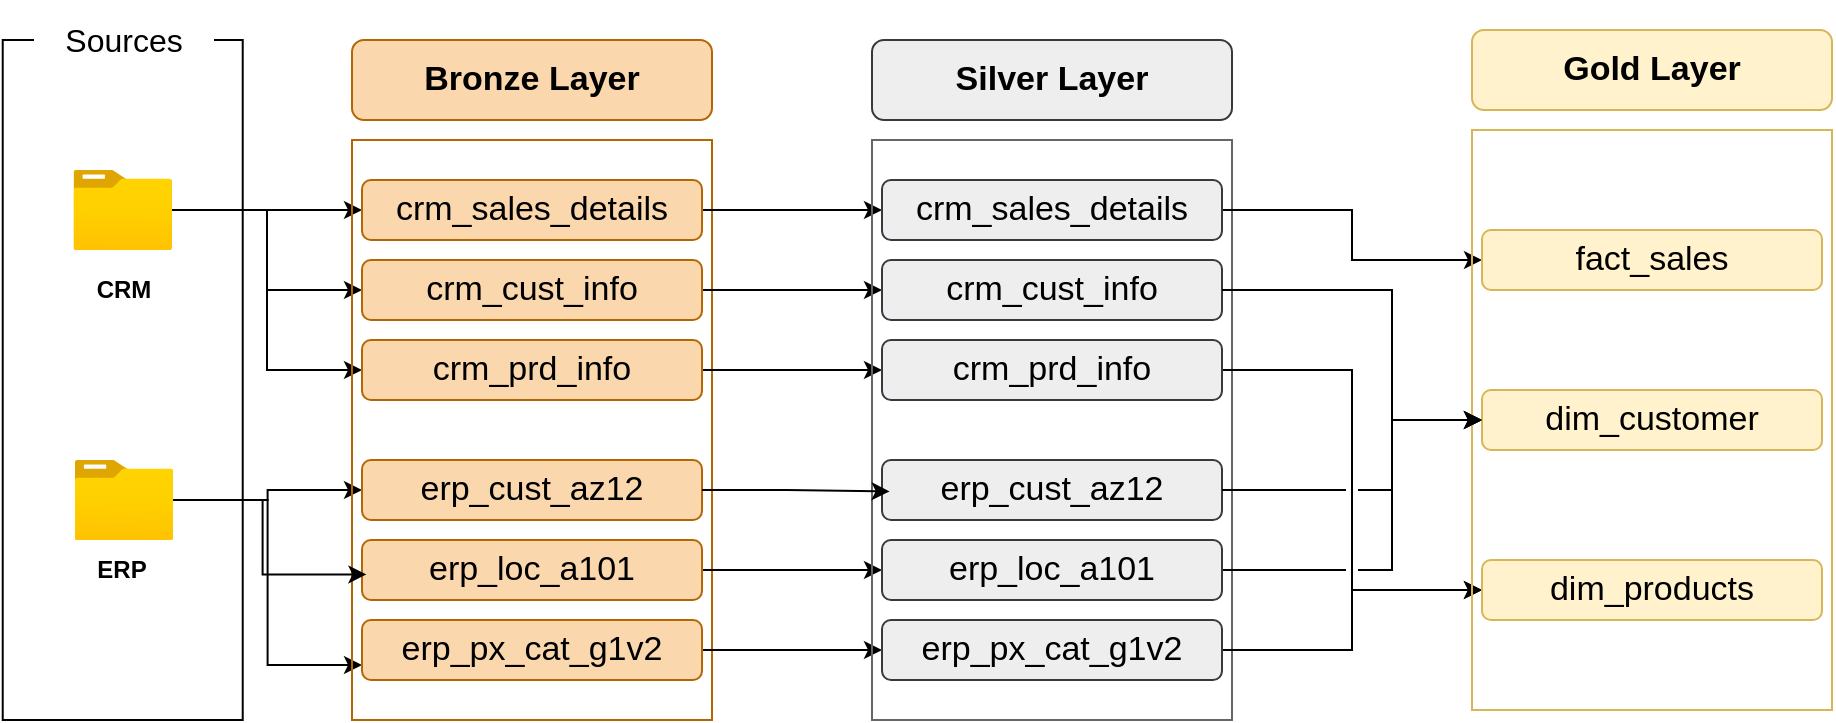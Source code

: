 <mxfile version="27.0.9">
  <diagram name="Page-1" id="H_NYY8ckZuVlUuJCRgEM">
    <mxGraphModel dx="1042" dy="626" grid="1" gridSize="10" guides="1" tooltips="1" connect="1" arrows="1" fold="1" page="1" pageScale="1" pageWidth="850" pageHeight="1100" math="0" shadow="0">
      <root>
        <mxCell id="0" />
        <mxCell id="1" parent="0" />
        <mxCell id="t2YXPCtMV_4GNbSTEb5H-1" value="" style="rounded=0;whiteSpace=wrap;html=1;" vertex="1" parent="1">
          <mxGeometry x="55.36" y="160" width="120" height="340" as="geometry" />
        </mxCell>
        <mxCell id="t2YXPCtMV_4GNbSTEb5H-2" value="&lt;font style=&quot;font-size: 16px;&quot;&gt;Sources&lt;/font&gt;" style="rounded=0;whiteSpace=wrap;html=1;strokeColor=none;" vertex="1" parent="1">
          <mxGeometry x="71" y="140" width="90" height="40" as="geometry" />
        </mxCell>
        <mxCell id="t2YXPCtMV_4GNbSTEb5H-16" style="edgeStyle=orthogonalEdgeStyle;rounded=0;orthogonalLoop=1;jettySize=auto;html=1;exitX=1;exitY=0.5;exitDx=0;exitDy=0;exitPerimeter=0;" edge="1" parent="1" source="t2YXPCtMV_4GNbSTEb5H-3" target="t2YXPCtMV_4GNbSTEb5H-9">
          <mxGeometry relative="1" as="geometry" />
        </mxCell>
        <mxCell id="t2YXPCtMV_4GNbSTEb5H-17" style="edgeStyle=orthogonalEdgeStyle;rounded=0;orthogonalLoop=1;jettySize=auto;html=1;exitX=1;exitY=0.5;exitDx=0;exitDy=0;exitPerimeter=0;entryX=0;entryY=0.5;entryDx=0;entryDy=0;" edge="1" parent="1" source="t2YXPCtMV_4GNbSTEb5H-3" target="t2YXPCtMV_4GNbSTEb5H-10">
          <mxGeometry relative="1" as="geometry" />
        </mxCell>
        <mxCell id="t2YXPCtMV_4GNbSTEb5H-18" style="edgeStyle=orthogonalEdgeStyle;rounded=0;orthogonalLoop=1;jettySize=auto;html=1;exitX=1;exitY=0.5;exitDx=0;exitDy=0;exitPerimeter=0;entryX=0;entryY=0.5;entryDx=0;entryDy=0;" edge="1" parent="1" source="t2YXPCtMV_4GNbSTEb5H-3" target="t2YXPCtMV_4GNbSTEb5H-11">
          <mxGeometry relative="1" as="geometry" />
        </mxCell>
        <mxCell id="t2YXPCtMV_4GNbSTEb5H-3" value="" style="image;aspect=fixed;html=1;align=center;fontSize=12;image=img/lib/azure2/general/Folder_Blank.svg;points=[[0,0,0,0,0],[0,0.25,0,0,0],[0,0.5,0,0,0],[0,0.75,0,0,0],[0,1,0,0,0],[0.25,0,0,0,0],[0.25,1,0,0,0],[0.5,0,0,0,0],[0.5,1,0,0,0],[0.75,0,0,0,0],[0.75,1,0,0,0],[1,0,0,0,0],[1,0.25,0,0,0],[1,0.5,0,0,0],[1,0.75,0,0,0],[1,1,0,0,0]];" vertex="1" parent="1">
          <mxGeometry x="90.72" y="225" width="49.29" height="40" as="geometry" />
        </mxCell>
        <mxCell id="t2YXPCtMV_4GNbSTEb5H-4" value="&lt;b&gt;CRM&lt;/b&gt;" style="text;strokeColor=none;align=center;fillColor=none;html=1;verticalAlign=middle;whiteSpace=wrap;rounded=0;" vertex="1" parent="1">
          <mxGeometry x="86" y="270" width="60" height="30" as="geometry" />
        </mxCell>
        <mxCell id="t2YXPCtMV_4GNbSTEb5H-19" style="edgeStyle=orthogonalEdgeStyle;rounded=0;orthogonalLoop=1;jettySize=auto;html=1;exitX=1;exitY=0.5;exitDx=0;exitDy=0;" edge="1" parent="1" source="t2YXPCtMV_4GNbSTEb5H-5" target="t2YXPCtMV_4GNbSTEb5H-12">
          <mxGeometry relative="1" as="geometry" />
        </mxCell>
        <mxCell id="t2YXPCtMV_4GNbSTEb5H-21" style="edgeStyle=orthogonalEdgeStyle;rounded=0;orthogonalLoop=1;jettySize=auto;html=1;exitX=1;exitY=0.5;exitDx=0;exitDy=0;entryX=0;entryY=0.75;entryDx=0;entryDy=0;" edge="1" parent="1" source="t2YXPCtMV_4GNbSTEb5H-5" target="t2YXPCtMV_4GNbSTEb5H-14">
          <mxGeometry relative="1" as="geometry" />
        </mxCell>
        <mxCell id="t2YXPCtMV_4GNbSTEb5H-5" value="" style="image;aspect=fixed;html=1;align=center;fontSize=12;image=img/lib/azure2/general/Folder_Blank.svg;" vertex="1" parent="1">
          <mxGeometry x="91.35" y="370" width="49.29" height="40" as="geometry" />
        </mxCell>
        <mxCell id="t2YXPCtMV_4GNbSTEb5H-6" value="&lt;b&gt;ERP&lt;/b&gt;" style="text;strokeColor=none;align=center;fillColor=none;html=1;verticalAlign=middle;whiteSpace=wrap;rounded=0;" vertex="1" parent="1">
          <mxGeometry x="84.65" y="410" width="60" height="30" as="geometry" />
        </mxCell>
        <mxCell id="t2YXPCtMV_4GNbSTEb5H-7" value="" style="rounded=0;whiteSpace=wrap;html=1;fillColor=none;strokeColor=#b46504;" vertex="1" parent="1">
          <mxGeometry x="230" y="210" width="180" height="290" as="geometry" />
        </mxCell>
        <mxCell id="t2YXPCtMV_4GNbSTEb5H-8" value="&lt;font style=&quot;font-size: 17px; color: rgb(0, 0, 0);&quot;&gt;&lt;b&gt;Bronze Layer&lt;/b&gt;&lt;/font&gt;" style="rounded=1;whiteSpace=wrap;html=1;fillColor=#fad7ac;strokeColor=#b46504;" vertex="1" parent="1">
          <mxGeometry x="230" y="160" width="180" height="40" as="geometry" />
        </mxCell>
        <mxCell id="t2YXPCtMV_4GNbSTEb5H-31" style="edgeStyle=orthogonalEdgeStyle;rounded=0;orthogonalLoop=1;jettySize=auto;html=1;exitX=1;exitY=0.5;exitDx=0;exitDy=0;" edge="1" parent="1" source="t2YXPCtMV_4GNbSTEb5H-9" target="t2YXPCtMV_4GNbSTEb5H-25">
          <mxGeometry relative="1" as="geometry" />
        </mxCell>
        <mxCell id="t2YXPCtMV_4GNbSTEb5H-9" value="&lt;font color=&quot;#000000&quot;&gt;&lt;span style=&quot;font-size: 17px;&quot;&gt;crm_sales_details&lt;/span&gt;&lt;/font&gt;" style="rounded=1;whiteSpace=wrap;html=1;fillColor=#fad7ac;strokeColor=#b46504;" vertex="1" parent="1">
          <mxGeometry x="235" y="230" width="170" height="30" as="geometry" />
        </mxCell>
        <mxCell id="t2YXPCtMV_4GNbSTEb5H-32" style="edgeStyle=orthogonalEdgeStyle;rounded=0;orthogonalLoop=1;jettySize=auto;html=1;exitX=1;exitY=0.5;exitDx=0;exitDy=0;entryX=0;entryY=0.5;entryDx=0;entryDy=0;" edge="1" parent="1" source="t2YXPCtMV_4GNbSTEb5H-10" target="t2YXPCtMV_4GNbSTEb5H-26">
          <mxGeometry relative="1" as="geometry" />
        </mxCell>
        <mxCell id="t2YXPCtMV_4GNbSTEb5H-10" value="&lt;font color=&quot;#000000&quot;&gt;&lt;span style=&quot;font-size: 17px;&quot;&gt;crm_cust_info&lt;/span&gt;&lt;/font&gt;" style="rounded=1;whiteSpace=wrap;html=1;fillColor=#fad7ac;strokeColor=#b46504;" vertex="1" parent="1">
          <mxGeometry x="235" y="270" width="170" height="30" as="geometry" />
        </mxCell>
        <mxCell id="t2YXPCtMV_4GNbSTEb5H-33" style="edgeStyle=orthogonalEdgeStyle;rounded=0;orthogonalLoop=1;jettySize=auto;html=1;exitX=1;exitY=0.5;exitDx=0;exitDy=0;entryX=0;entryY=0.5;entryDx=0;entryDy=0;" edge="1" parent="1" source="t2YXPCtMV_4GNbSTEb5H-11" target="t2YXPCtMV_4GNbSTEb5H-27">
          <mxGeometry relative="1" as="geometry" />
        </mxCell>
        <mxCell id="t2YXPCtMV_4GNbSTEb5H-11" value="&lt;font color=&quot;#000000&quot;&gt;&lt;span style=&quot;font-size: 17px;&quot;&gt;crm_prd_info&lt;/span&gt;&lt;/font&gt;" style="rounded=1;whiteSpace=wrap;html=1;fillColor=#fad7ac;strokeColor=#b46504;" vertex="1" parent="1">
          <mxGeometry x="235" y="310" width="170" height="30" as="geometry" />
        </mxCell>
        <mxCell id="t2YXPCtMV_4GNbSTEb5H-12" value="&lt;font color=&quot;#000000&quot;&gt;&lt;span style=&quot;font-size: 17px;&quot;&gt;erp_cust_az12&lt;/span&gt;&lt;/font&gt;" style="rounded=1;whiteSpace=wrap;html=1;fillColor=#fad7ac;strokeColor=#b46504;" vertex="1" parent="1">
          <mxGeometry x="235" y="370" width="170" height="30" as="geometry" />
        </mxCell>
        <mxCell id="t2YXPCtMV_4GNbSTEb5H-35" style="edgeStyle=orthogonalEdgeStyle;rounded=0;orthogonalLoop=1;jettySize=auto;html=1;exitX=1;exitY=0.5;exitDx=0;exitDy=0;entryX=0;entryY=0.5;entryDx=0;entryDy=0;" edge="1" parent="1" source="t2YXPCtMV_4GNbSTEb5H-13" target="t2YXPCtMV_4GNbSTEb5H-29">
          <mxGeometry relative="1" as="geometry" />
        </mxCell>
        <mxCell id="t2YXPCtMV_4GNbSTEb5H-13" value="&lt;font style=&quot;font-size: 17px; color: rgb(0, 0, 0);&quot;&gt;erp_loc_a101&lt;/font&gt;" style="rounded=1;whiteSpace=wrap;html=1;fillColor=#fad7ac;strokeColor=#b46504;" vertex="1" parent="1">
          <mxGeometry x="235" y="410" width="170" height="30" as="geometry" />
        </mxCell>
        <mxCell id="t2YXPCtMV_4GNbSTEb5H-38" style="edgeStyle=orthogonalEdgeStyle;rounded=0;orthogonalLoop=1;jettySize=auto;html=1;exitX=1;exitY=0.5;exitDx=0;exitDy=0;entryX=0;entryY=0.5;entryDx=0;entryDy=0;" edge="1" parent="1" source="t2YXPCtMV_4GNbSTEb5H-14" target="t2YXPCtMV_4GNbSTEb5H-30">
          <mxGeometry relative="1" as="geometry" />
        </mxCell>
        <mxCell id="t2YXPCtMV_4GNbSTEb5H-14" value="&lt;font style=&quot;font-size: 17px; color: rgb(0, 0, 0);&quot;&gt;erp_px_cat_g1v2&lt;/font&gt;" style="rounded=1;whiteSpace=wrap;html=1;fillColor=#fad7ac;strokeColor=#b46504;" vertex="1" parent="1">
          <mxGeometry x="235" y="450" width="170" height="30" as="geometry" />
        </mxCell>
        <mxCell id="t2YXPCtMV_4GNbSTEb5H-20" style="edgeStyle=orthogonalEdgeStyle;rounded=0;orthogonalLoop=1;jettySize=auto;html=1;exitX=1;exitY=0.5;exitDx=0;exitDy=0;entryX=0.04;entryY=0.749;entryDx=0;entryDy=0;entryPerimeter=0;" edge="1" parent="1" source="t2YXPCtMV_4GNbSTEb5H-5" target="t2YXPCtMV_4GNbSTEb5H-7">
          <mxGeometry relative="1" as="geometry" />
        </mxCell>
        <mxCell id="t2YXPCtMV_4GNbSTEb5H-23" value="" style="rounded=0;whiteSpace=wrap;html=1;fillColor=none;strokeColor=#666666;fontColor=#333333;" vertex="1" parent="1">
          <mxGeometry x="490" y="210" width="180" height="290" as="geometry" />
        </mxCell>
        <mxCell id="t2YXPCtMV_4GNbSTEb5H-24" value="&lt;font style=&quot;font-size: 17px; color: rgb(0, 0, 0);&quot;&gt;&lt;b&gt;Silver Layer&lt;/b&gt;&lt;/font&gt;" style="rounded=1;whiteSpace=wrap;html=1;fillColor=#eeeeee;strokeColor=#36393d;" vertex="1" parent="1">
          <mxGeometry x="490" y="160" width="180" height="40" as="geometry" />
        </mxCell>
        <mxCell id="t2YXPCtMV_4GNbSTEb5H-48" style="edgeStyle=orthogonalEdgeStyle;rounded=0;orthogonalLoop=1;jettySize=auto;html=1;exitX=1;exitY=0.5;exitDx=0;exitDy=0;entryX=0;entryY=0.5;entryDx=0;entryDy=0;jumpStyle=gap;" edge="1" parent="1" source="t2YXPCtMV_4GNbSTEb5H-25" target="t2YXPCtMV_4GNbSTEb5H-42">
          <mxGeometry relative="1" as="geometry" />
        </mxCell>
        <mxCell id="t2YXPCtMV_4GNbSTEb5H-25" value="&lt;font color=&quot;#000000&quot;&gt;&lt;span style=&quot;font-size: 17px;&quot;&gt;crm_sales_details&lt;/span&gt;&lt;/font&gt;" style="rounded=1;whiteSpace=wrap;html=1;fillColor=#eeeeee;strokeColor=#36393d;" vertex="1" parent="1">
          <mxGeometry x="495" y="230" width="170" height="30" as="geometry" />
        </mxCell>
        <mxCell id="t2YXPCtMV_4GNbSTEb5H-26" value="&lt;font color=&quot;#000000&quot;&gt;&lt;span style=&quot;font-size: 17px;&quot;&gt;crm_cust_info&lt;/span&gt;&lt;/font&gt;" style="rounded=1;whiteSpace=wrap;html=1;fillColor=#eeeeee;strokeColor=#36393d;" vertex="1" parent="1">
          <mxGeometry x="495" y="270" width="170" height="30" as="geometry" />
        </mxCell>
        <mxCell id="t2YXPCtMV_4GNbSTEb5H-58" style="edgeStyle=orthogonalEdgeStyle;rounded=0;orthogonalLoop=1;jettySize=auto;html=1;exitX=1;exitY=0.5;exitDx=0;exitDy=0;entryX=0;entryY=0.5;entryDx=0;entryDy=0;" edge="1" parent="1" source="t2YXPCtMV_4GNbSTEb5H-27" target="t2YXPCtMV_4GNbSTEb5H-47">
          <mxGeometry relative="1" as="geometry" />
        </mxCell>
        <mxCell id="t2YXPCtMV_4GNbSTEb5H-27" value="&lt;font color=&quot;#000000&quot;&gt;&lt;span style=&quot;font-size: 17px;&quot;&gt;crm_prd_info&lt;/span&gt;&lt;/font&gt;" style="rounded=1;whiteSpace=wrap;html=1;fillColor=#eeeeee;strokeColor=#36393d;" vertex="1" parent="1">
          <mxGeometry x="495" y="310" width="170" height="30" as="geometry" />
        </mxCell>
        <mxCell id="t2YXPCtMV_4GNbSTEb5H-28" value="&lt;font color=&quot;#000000&quot;&gt;&lt;span style=&quot;font-size: 17px;&quot;&gt;erp_cust_az12&lt;/span&gt;&lt;/font&gt;" style="rounded=1;whiteSpace=wrap;html=1;fillColor=#eeeeee;strokeColor=#36393d;" vertex="1" parent="1">
          <mxGeometry x="495" y="370" width="170" height="30" as="geometry" />
        </mxCell>
        <mxCell id="t2YXPCtMV_4GNbSTEb5H-53" style="edgeStyle=orthogonalEdgeStyle;rounded=0;orthogonalLoop=1;jettySize=auto;html=1;exitX=1;exitY=0.5;exitDx=0;exitDy=0;entryX=0;entryY=0.5;entryDx=0;entryDy=0;jumpStyle=gap;" edge="1" parent="1" source="t2YXPCtMV_4GNbSTEb5H-29" target="t2YXPCtMV_4GNbSTEb5H-43">
          <mxGeometry relative="1" as="geometry">
            <Array as="points">
              <mxPoint x="750" y="425" />
              <mxPoint x="750" y="350" />
            </Array>
          </mxGeometry>
        </mxCell>
        <mxCell id="t2YXPCtMV_4GNbSTEb5H-29" value="&lt;font style=&quot;font-size: 17px; color: rgb(0, 0, 0);&quot;&gt;erp_loc_a101&lt;/font&gt;" style="rounded=1;whiteSpace=wrap;html=1;fillColor=#eeeeee;strokeColor=#36393d;" vertex="1" parent="1">
          <mxGeometry x="495" y="410" width="170" height="30" as="geometry" />
        </mxCell>
        <mxCell id="t2YXPCtMV_4GNbSTEb5H-37" style="edgeStyle=orthogonalEdgeStyle;rounded=0;orthogonalLoop=1;jettySize=auto;html=1;exitX=0;exitY=0.5;exitDx=0;exitDy=0;fillColor=#eeeeee;strokeColor=#36393d;" edge="1" parent="1" source="t2YXPCtMV_4GNbSTEb5H-30">
          <mxGeometry relative="1" as="geometry">
            <mxPoint x="495" y="465" as="targetPoint" />
          </mxGeometry>
        </mxCell>
        <mxCell id="t2YXPCtMV_4GNbSTEb5H-59" style="edgeStyle=orthogonalEdgeStyle;rounded=0;orthogonalLoop=1;jettySize=auto;html=1;exitX=1;exitY=0.5;exitDx=0;exitDy=0;entryX=0;entryY=0.5;entryDx=0;entryDy=0;" edge="1" parent="1" source="t2YXPCtMV_4GNbSTEb5H-30" target="t2YXPCtMV_4GNbSTEb5H-47">
          <mxGeometry relative="1" as="geometry" />
        </mxCell>
        <mxCell id="t2YXPCtMV_4GNbSTEb5H-30" value="&lt;font style=&quot;font-size: 17px; color: rgb(0, 0, 0);&quot;&gt;erp_px_cat_g1v2&lt;/font&gt;" style="rounded=1;whiteSpace=wrap;html=1;fillColor=#eeeeee;strokeColor=#36393d;" vertex="1" parent="1">
          <mxGeometry x="495" y="450" width="170" height="30" as="geometry" />
        </mxCell>
        <mxCell id="t2YXPCtMV_4GNbSTEb5H-34" style="edgeStyle=orthogonalEdgeStyle;rounded=0;orthogonalLoop=1;jettySize=auto;html=1;exitX=1;exitY=0.5;exitDx=0;exitDy=0;entryX=0.049;entryY=0.606;entryDx=0;entryDy=0;entryPerimeter=0;" edge="1" parent="1" source="t2YXPCtMV_4GNbSTEb5H-12" target="t2YXPCtMV_4GNbSTEb5H-23">
          <mxGeometry relative="1" as="geometry" />
        </mxCell>
        <mxCell id="t2YXPCtMV_4GNbSTEb5H-39" value="" style="rounded=0;whiteSpace=wrap;html=1;fillColor=none;strokeColor=#d6b656;" vertex="1" parent="1">
          <mxGeometry x="790" y="205" width="180" height="290" as="geometry" />
        </mxCell>
        <mxCell id="t2YXPCtMV_4GNbSTEb5H-40" value="&lt;font style=&quot;font-size: 17px; color: rgb(0, 0, 0);&quot;&gt;&lt;b&gt;Gold Layer&lt;/b&gt;&lt;/font&gt;" style="rounded=1;whiteSpace=wrap;html=1;fillColor=#fff2cc;strokeColor=#d6b656;" vertex="1" parent="1">
          <mxGeometry x="790" y="155" width="180" height="40" as="geometry" />
        </mxCell>
        <mxCell id="t2YXPCtMV_4GNbSTEb5H-42" value="&lt;font color=&quot;#000000&quot;&gt;&lt;span style=&quot;font-size: 17px;&quot;&gt;fact_sales&lt;/span&gt;&lt;/font&gt;" style="rounded=1;whiteSpace=wrap;html=1;fillColor=#fff2cc;strokeColor=#d6b656;" vertex="1" parent="1">
          <mxGeometry x="795" y="255" width="170" height="30" as="geometry" />
        </mxCell>
        <mxCell id="t2YXPCtMV_4GNbSTEb5H-43" value="&lt;font color=&quot;#000000&quot;&gt;&lt;span style=&quot;font-size: 17px;&quot;&gt;dim_customer&lt;/span&gt;&lt;/font&gt;" style="rounded=1;whiteSpace=wrap;html=1;fillColor=#fff2cc;strokeColor=#d6b656;" vertex="1" parent="1">
          <mxGeometry x="795" y="335" width="170" height="30" as="geometry" />
        </mxCell>
        <mxCell id="t2YXPCtMV_4GNbSTEb5H-47" value="&lt;font color=&quot;#000000&quot;&gt;&lt;span style=&quot;font-size: 17px;&quot;&gt;dim_products&lt;/span&gt;&lt;/font&gt;" style="rounded=1;whiteSpace=wrap;html=1;fillColor=#fff2cc;strokeColor=#d6b656;" vertex="1" parent="1">
          <mxGeometry x="795" y="420" width="170" height="30" as="geometry" />
        </mxCell>
        <mxCell id="t2YXPCtMV_4GNbSTEb5H-49" style="edgeStyle=orthogonalEdgeStyle;rounded=0;orthogonalLoop=1;jettySize=auto;html=1;exitX=1;exitY=0.5;exitDx=0;exitDy=0;entryX=0;entryY=0.5;entryDx=0;entryDy=0;jumpStyle=gap;" edge="1" parent="1" source="t2YXPCtMV_4GNbSTEb5H-26" target="t2YXPCtMV_4GNbSTEb5H-43">
          <mxGeometry relative="1" as="geometry">
            <Array as="points">
              <mxPoint x="750" y="285" />
              <mxPoint x="750" y="350" />
            </Array>
          </mxGeometry>
        </mxCell>
        <mxCell id="t2YXPCtMV_4GNbSTEb5H-52" style="edgeStyle=orthogonalEdgeStyle;rounded=0;orthogonalLoop=1;jettySize=auto;html=1;exitX=1;exitY=0.5;exitDx=0;exitDy=0;entryX=0;entryY=0.5;entryDx=0;entryDy=0;jumpStyle=gap;" edge="1" parent="1" source="t2YXPCtMV_4GNbSTEb5H-28" target="t2YXPCtMV_4GNbSTEb5H-43">
          <mxGeometry relative="1" as="geometry">
            <Array as="points">
              <mxPoint x="750" y="385" />
              <mxPoint x="750" y="350" />
            </Array>
          </mxGeometry>
        </mxCell>
      </root>
    </mxGraphModel>
  </diagram>
</mxfile>
